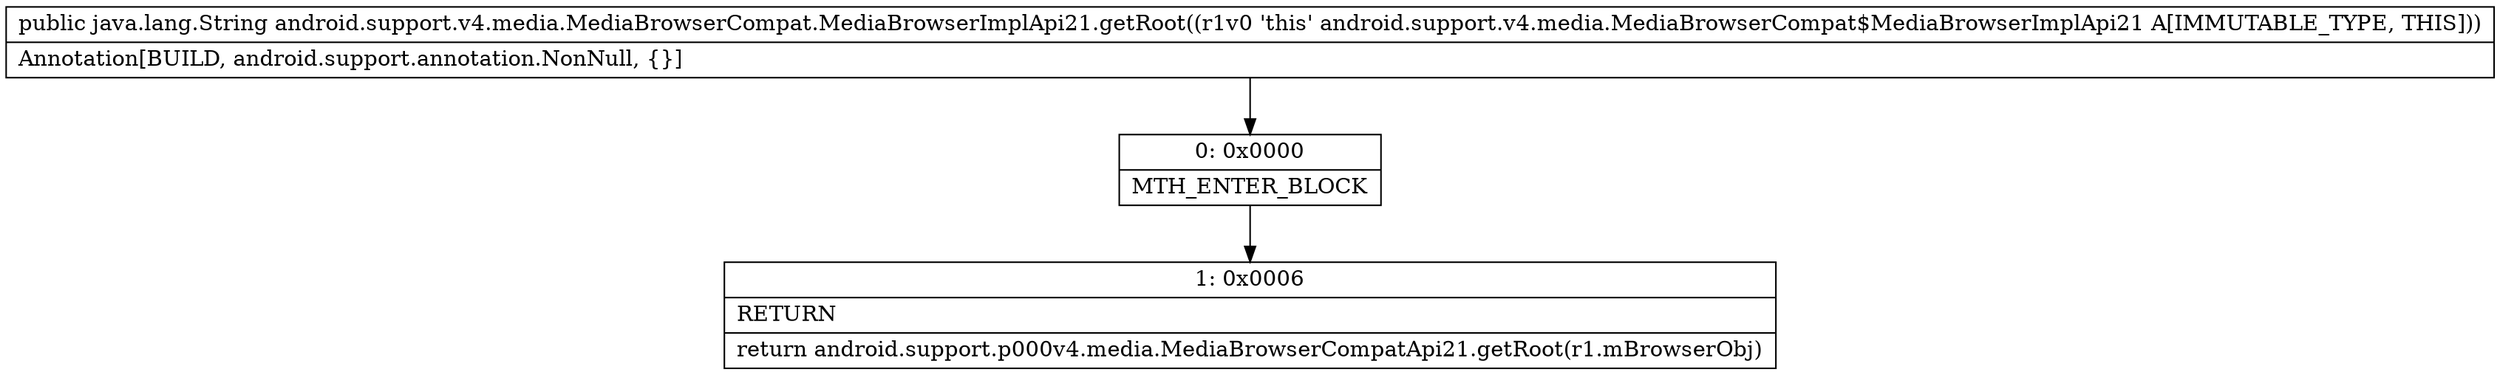 digraph "CFG forandroid.support.v4.media.MediaBrowserCompat.MediaBrowserImplApi21.getRoot()Ljava\/lang\/String;" {
Node_0 [shape=record,label="{0\:\ 0x0000|MTH_ENTER_BLOCK\l}"];
Node_1 [shape=record,label="{1\:\ 0x0006|RETURN\l|return android.support.p000v4.media.MediaBrowserCompatApi21.getRoot(r1.mBrowserObj)\l}"];
MethodNode[shape=record,label="{public java.lang.String android.support.v4.media.MediaBrowserCompat.MediaBrowserImplApi21.getRoot((r1v0 'this' android.support.v4.media.MediaBrowserCompat$MediaBrowserImplApi21 A[IMMUTABLE_TYPE, THIS]))  | Annotation[BUILD, android.support.annotation.NonNull, \{\}]\l}"];
MethodNode -> Node_0;
Node_0 -> Node_1;
}


